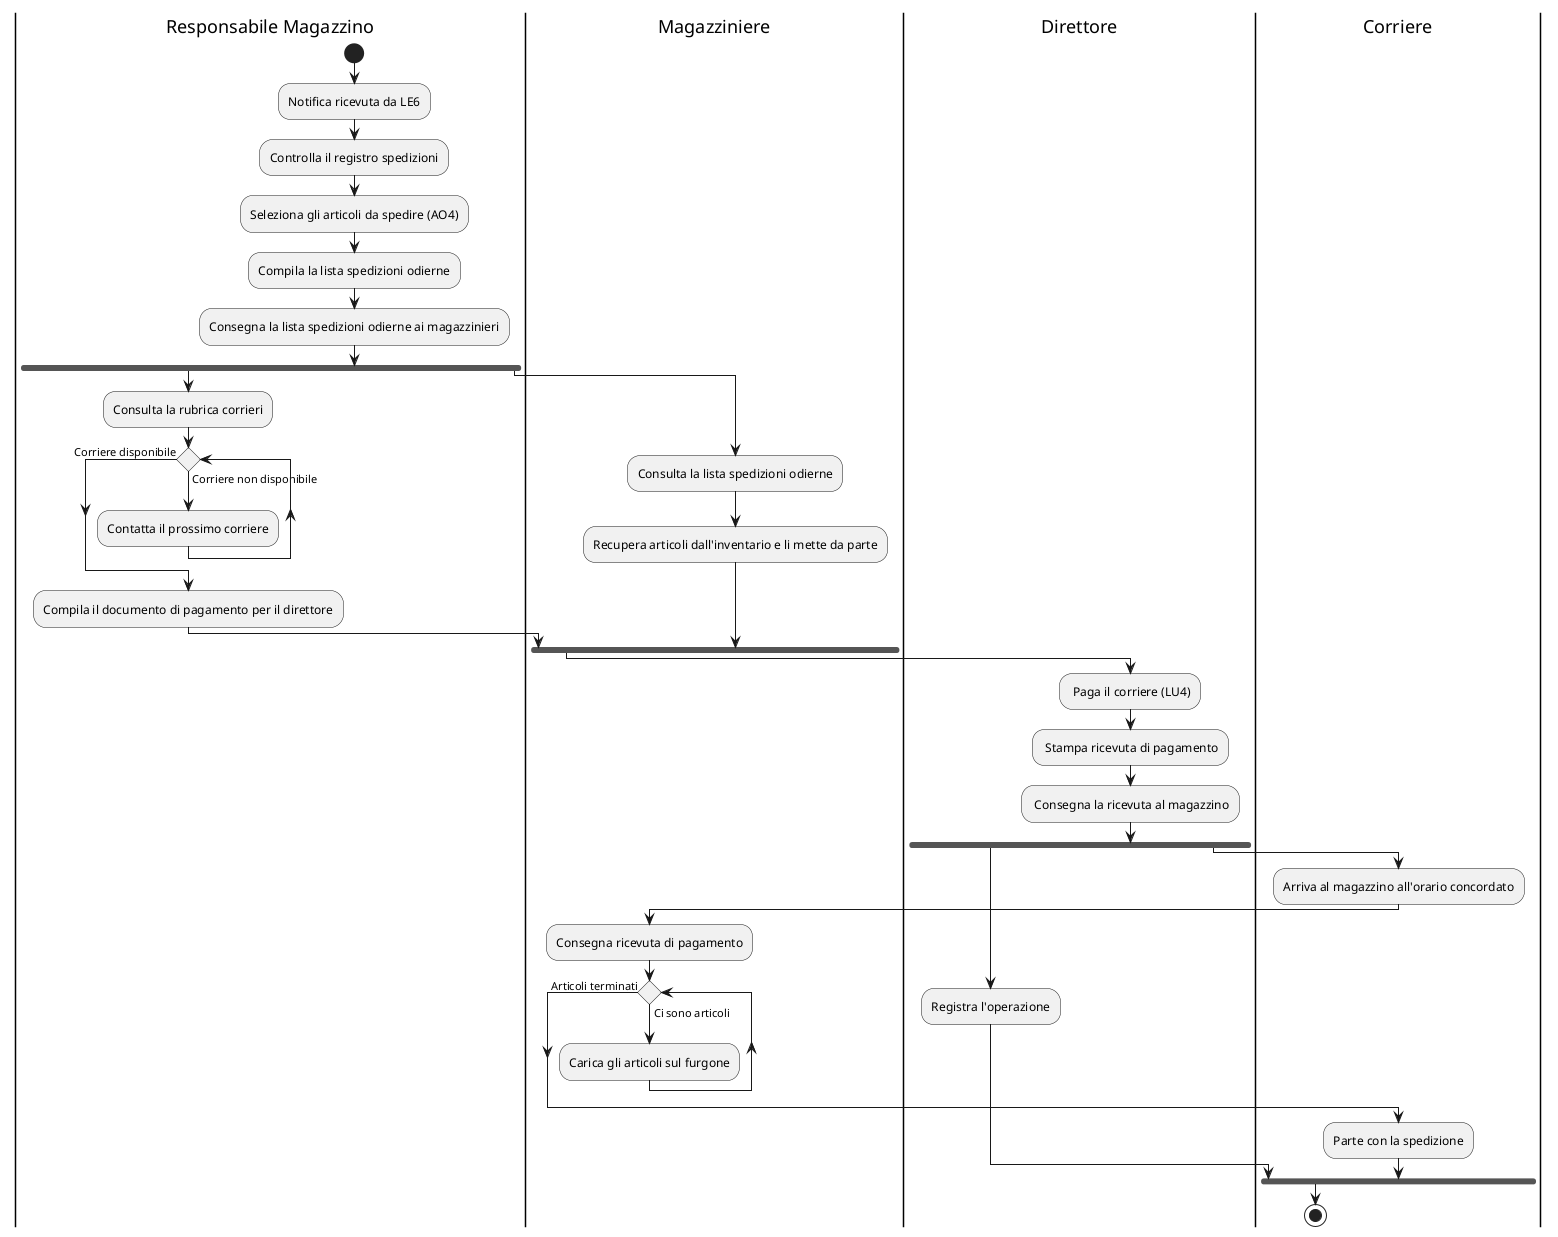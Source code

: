 @startuml

|Responsabile Magazzino|
start
:Notifica ricevuta da LE6;
:Controlla il registro spedizioni;
:Seleziona gli articoli da spedire (AO4);
:Compila la lista spedizioni odierne;
:Consegna la lista spedizioni odierne ai magazzinieri;

fork
  :Consulta la rubrica corrieri;
  while () is (Corriere non disponibile)
    :Contatta il prossimo corriere;
  endwhile(Corriere disponibile)
  :Compila il documento di pagamento per il direttore;
fork again
  |Magazziniere|
  :Consulta la lista spedizioni odierne;
  :Recupera articoli dall'inventario e li mette da parte;
end fork

|Direttore|
: Paga il corriere (LU4);
: Stampa ricevuta di pagamento;
: Consegna la ricevuta al magazzino;

fork
  |Direttore|
  :Registra l'operazione;
fork again
  |Corriere|
  :Arriva al magazzino all'orario concordato;
  |Magazziniere|
  :Consegna ricevuta di pagamento;
  while () is (Ci sono articoli)
    :Carica gli articoli sul furgone;
  endwhile(Articoli terminati)
  |Corriere|
  :Parte con la spedizione;
end fork
stop

@enduml
